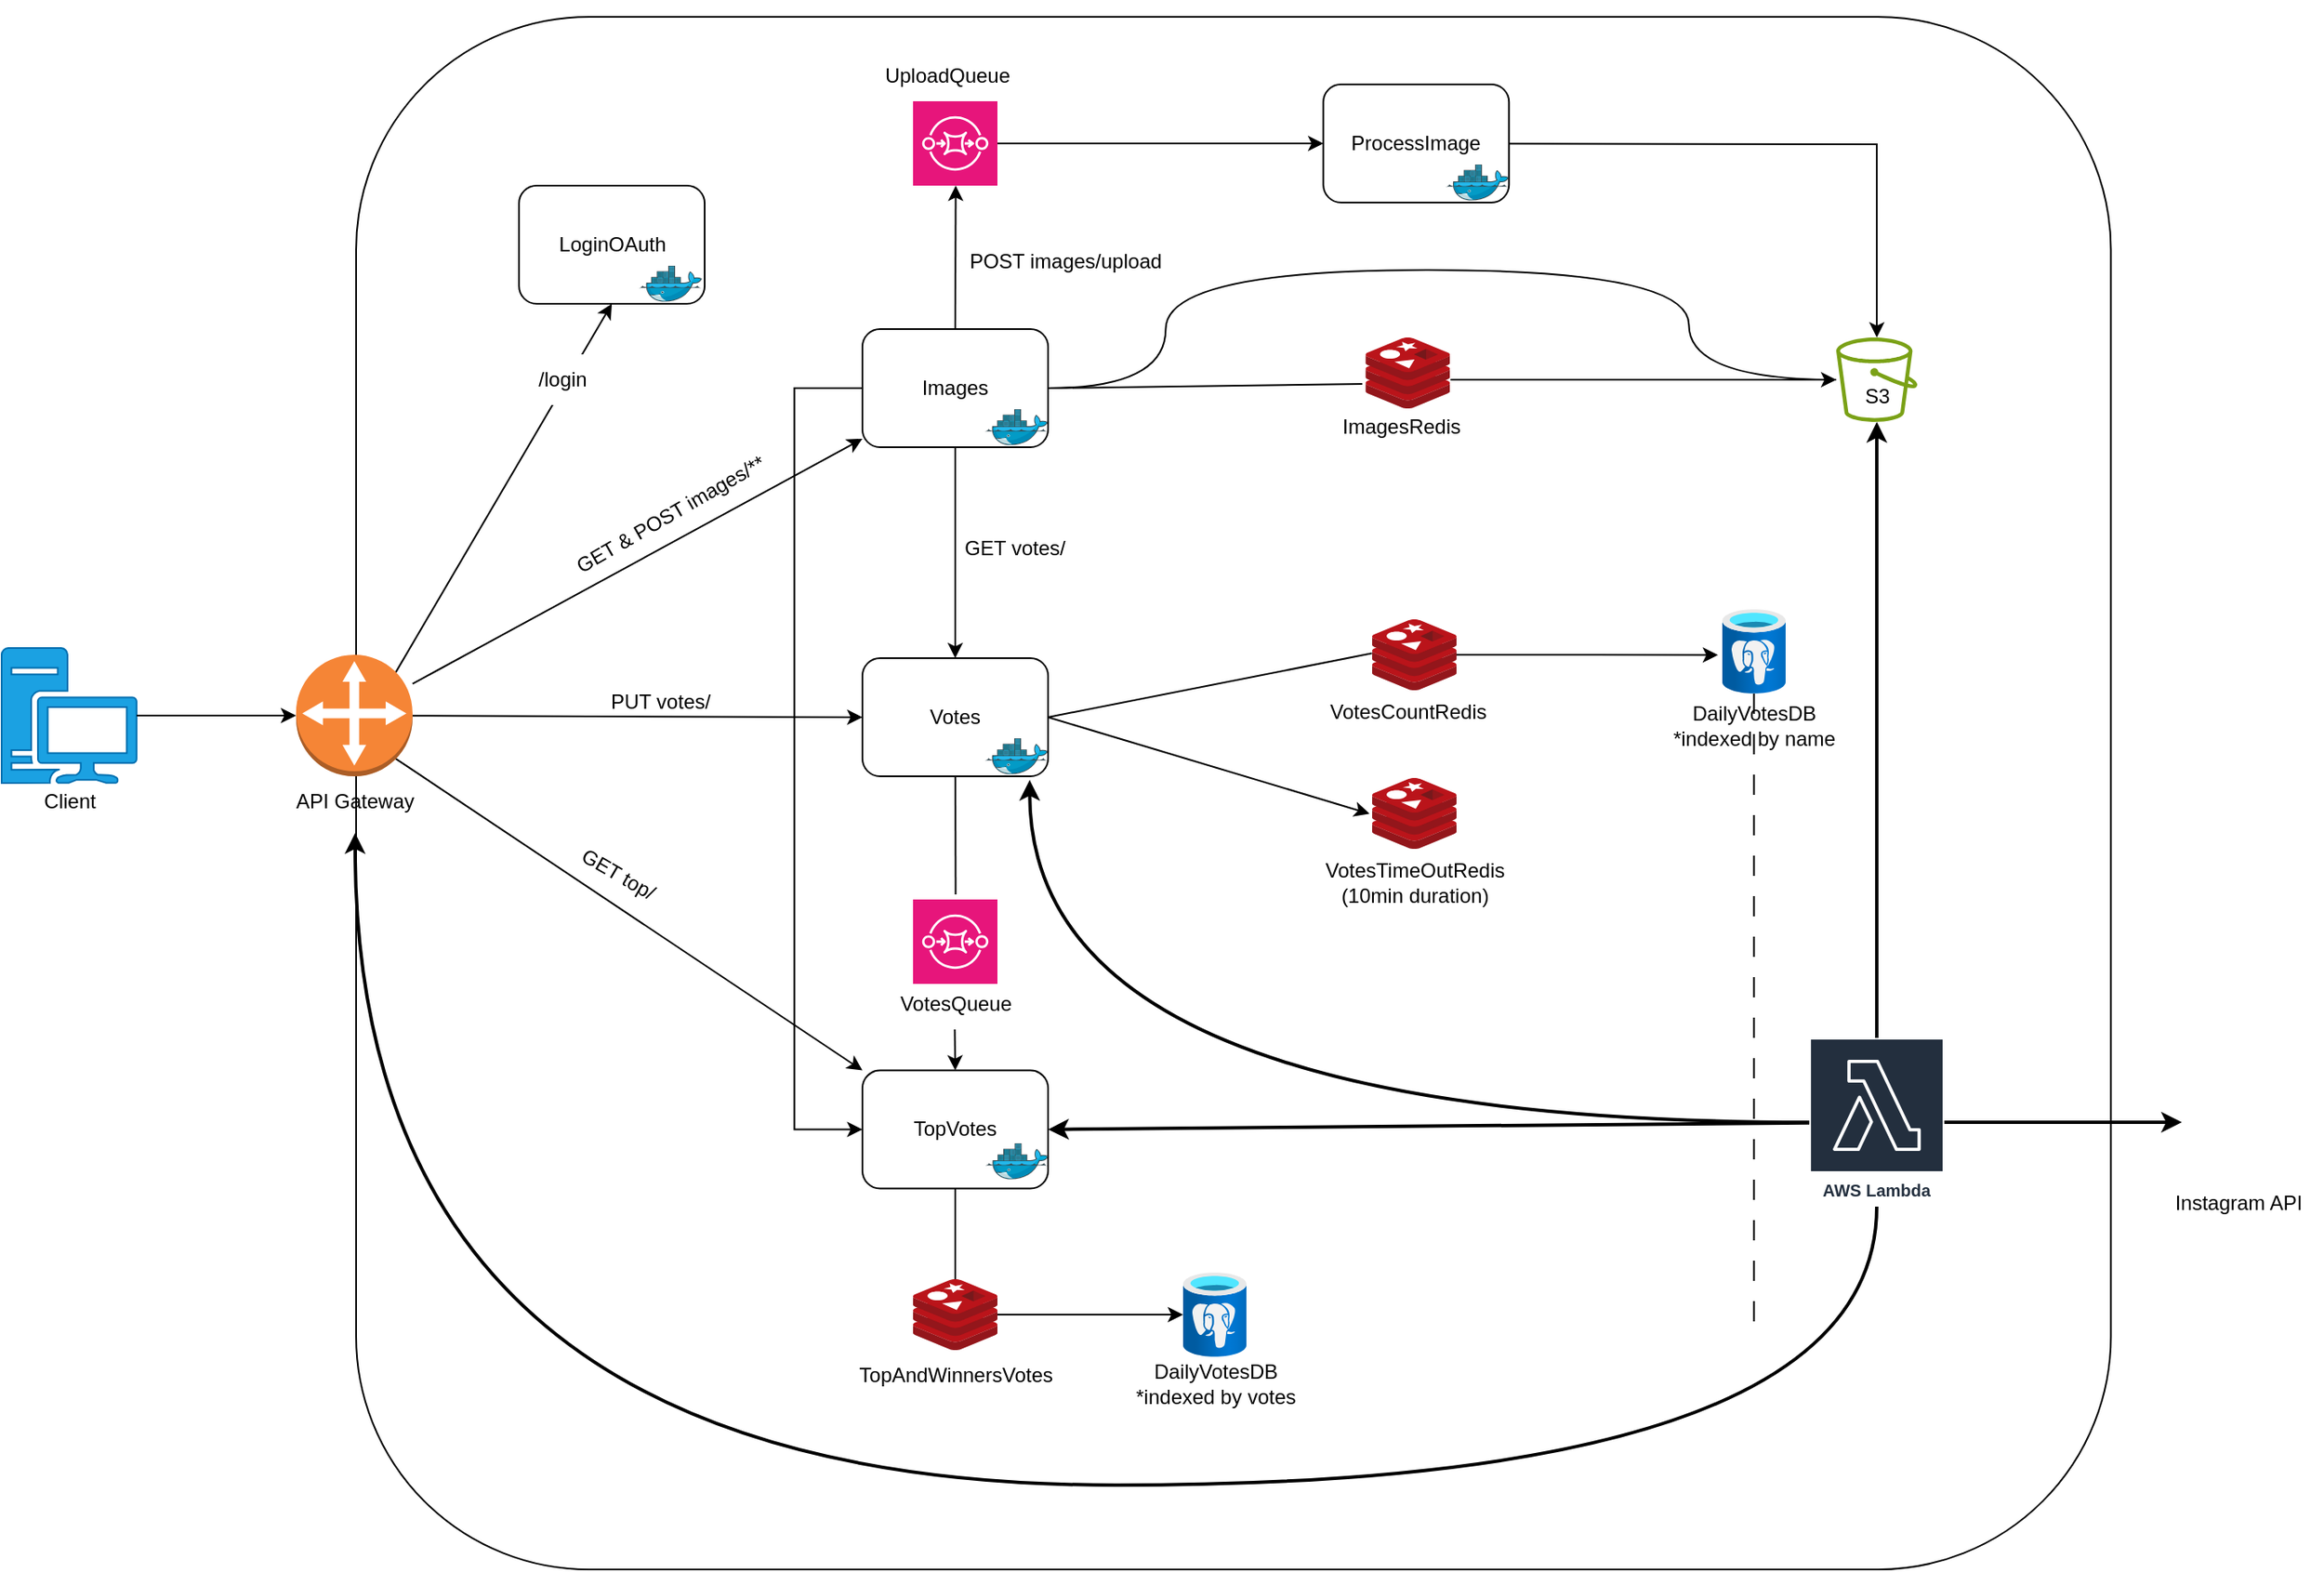 <mxfile version="24.4.8" type="device">
  <diagram name="Page-1" id="ggSMP1JoKQovZguKXl3D">
    <mxGraphModel dx="1985" dy="818" grid="1" gridSize="10" guides="1" tooltips="1" connect="1" arrows="1" fold="1" page="1" pageScale="1" pageWidth="850" pageHeight="1100" math="0" shadow="0">
      <root>
        <mxCell id="0" />
        <mxCell id="1" parent="0" />
        <mxCell id="RhFUJWCJUAIqDznSctkM-1" value="" style="rounded=1;whiteSpace=wrap;html=1;fillColor=none;" vertex="1" parent="1">
          <mxGeometry x="380" y="1210" width="1039.72" height="920" as="geometry" />
        </mxCell>
        <mxCell id="RhFUJWCJUAIqDznSctkM-2" value="" style="sketch=0;aspect=fixed;pointerEvents=1;shadow=0;dashed=0;html=1;strokeColor=#006EAF;labelPosition=center;verticalLabelPosition=bottom;verticalAlign=top;align=center;fillColor=#1ba1e2;shape=mxgraph.mscae.enterprise.workstation_client;fontColor=#ffffff;" vertex="1" parent="1">
          <mxGeometry x="170.0" y="1584" width="80" height="80" as="geometry" />
        </mxCell>
        <mxCell id="RhFUJWCJUAIqDznSctkM-3" style="edgeStyle=none;rounded=0;orthogonalLoop=1;jettySize=auto;html=1;exitX=0.855;exitY=0.145;exitDx=0;exitDy=0;exitPerimeter=0;entryX=0.5;entryY=1;entryDx=0;entryDy=0;" edge="1" parent="1" source="RhFUJWCJUAIqDznSctkM-61" target="RhFUJWCJUAIqDznSctkM-27">
          <mxGeometry relative="1" as="geometry">
            <mxPoint x="483.279" y="1400" as="targetPoint" />
          </mxGeometry>
        </mxCell>
        <mxCell id="RhFUJWCJUAIqDznSctkM-4" style="rounded=0;orthogonalLoop=1;jettySize=auto;html=1;entryX=0;entryY=0.5;entryDx=0;entryDy=0;" edge="1" parent="1" source="RhFUJWCJUAIqDznSctkM-61" target="RhFUJWCJUAIqDznSctkM-35">
          <mxGeometry relative="1" as="geometry" />
        </mxCell>
        <mxCell id="RhFUJWCJUAIqDznSctkM-5" style="edgeStyle=none;rounded=0;orthogonalLoop=1;jettySize=auto;html=1;exitX=0.855;exitY=0.855;exitDx=0;exitDy=0;exitPerimeter=0;entryX=0;entryY=0;entryDx=0;entryDy=0;" edge="1" parent="1" source="RhFUJWCJUAIqDznSctkM-61" target="RhFUJWCJUAIqDznSctkM-52">
          <mxGeometry relative="1" as="geometry" />
        </mxCell>
        <mxCell id="RhFUJWCJUAIqDznSctkM-6" value="API Gateway" style="text;html=1;align=center;verticalAlign=middle;resizable=0;points=[];autosize=1;strokeColor=none;fillColor=none;" vertex="1" parent="1">
          <mxGeometry x="333.96" y="1660" width="90" height="30" as="geometry" />
        </mxCell>
        <mxCell id="RhFUJWCJUAIqDznSctkM-7" style="edgeStyle=orthogonalEdgeStyle;rounded=0;orthogonalLoop=1;jettySize=auto;html=1;entryX=0;entryY=0.5;entryDx=0;entryDy=0;entryPerimeter=0;" edge="1" parent="1" source="RhFUJWCJUAIqDznSctkM-2" target="RhFUJWCJUAIqDznSctkM-61">
          <mxGeometry relative="1" as="geometry" />
        </mxCell>
        <mxCell id="RhFUJWCJUAIqDznSctkM-8" style="edgeStyle=none;rounded=0;orthogonalLoop=1;jettySize=auto;html=1;exitX=1;exitY=0.5;exitDx=0;exitDy=0;exitPerimeter=0;entryX=0;entryY=0.5;entryDx=0;entryDy=0;" edge="1" parent="1" source="RhFUJWCJUAIqDznSctkM-22" target="RhFUJWCJUAIqDznSctkM-29">
          <mxGeometry relative="1" as="geometry">
            <mxPoint x="907" y="1285" as="targetPoint" />
            <mxPoint x="818.572" y="1260" as="sourcePoint" />
          </mxGeometry>
        </mxCell>
        <mxCell id="RhFUJWCJUAIqDznSctkM-9" style="edgeStyle=none;rounded=0;orthogonalLoop=1;jettySize=auto;html=1;exitX=0.5;exitY=0;exitDx=0;exitDy=0;" edge="1" parent="1" source="RhFUJWCJUAIqDznSctkM-39">
          <mxGeometry relative="1" as="geometry">
            <mxPoint x="735.28" y="1310" as="targetPoint" />
            <mxPoint x="735.28" y="1380" as="sourcePoint" />
          </mxGeometry>
        </mxCell>
        <mxCell id="RhFUJWCJUAIqDznSctkM-10" value="" style="sketch=0;outlineConnect=0;fontColor=#232F3E;gradientColor=none;fillColor=#7AA116;strokeColor=none;dashed=0;verticalLabelPosition=bottom;verticalAlign=top;align=center;html=1;fontSize=12;fontStyle=0;aspect=fixed;pointerEvents=1;shape=mxgraph.aws4.bucket;strokeWidth=3;" vertex="1" parent="1">
          <mxGeometry x="1257" y="1400" width="48.08" height="50" as="geometry" />
        </mxCell>
        <mxCell id="RhFUJWCJUAIqDznSctkM-11" value="S3" style="text;html=1;align=center;verticalAlign=middle;resizable=0;points=[];autosize=1;strokeColor=none;fillColor=none;" vertex="1" parent="1">
          <mxGeometry x="1261.04" y="1420" width="40" height="30" as="geometry" />
        </mxCell>
        <mxCell id="RhFUJWCJUAIqDznSctkM-12" value="DailyVotesDB&lt;div&gt;*indexed by name&lt;/div&gt;" style="text;html=1;align=center;verticalAlign=middle;resizable=0;points=[];autosize=1;strokeColor=none;fillColor=none;" vertex="1" parent="1">
          <mxGeometry x="1148.25" y="1610" width="120" height="40" as="geometry" />
        </mxCell>
        <mxCell id="RhFUJWCJUAIqDznSctkM-13" style="rounded=0;orthogonalLoop=1;jettySize=auto;html=1;entryX=-0.004;entryY=0.48;entryDx=0;entryDy=0;entryPerimeter=0;exitX=1;exitY=0.5;exitDx=0;exitDy=0;endArrow=none;endFill=0;" edge="1" parent="1" source="RhFUJWCJUAIqDznSctkM-35" target="RhFUJWCJUAIqDznSctkM-70">
          <mxGeometry relative="1" as="geometry">
            <mxPoint x="867" y="1680" as="targetPoint" />
            <mxPoint x="822" y="1635.365" as="sourcePoint" />
          </mxGeometry>
        </mxCell>
        <mxCell id="RhFUJWCJUAIqDznSctkM-14" style="edgeStyle=none;rounded=0;orthogonalLoop=1;jettySize=auto;html=1;entryX=1;entryY=0.5;entryDx=0;entryDy=0;flowAnimation=0;startArrow=none;startFill=0;endArrow=classic;endFill=1;strokeWidth=2;" edge="1" parent="1" source="RhFUJWCJUAIqDznSctkM-50" target="RhFUJWCJUAIqDznSctkM-52">
          <mxGeometry relative="1" as="geometry">
            <mxPoint x="735" y="1710" as="targetPoint" />
            <mxPoint x="735.28" y="1748" as="sourcePoint" />
          </mxGeometry>
        </mxCell>
        <mxCell id="RhFUJWCJUAIqDznSctkM-15" value="Client" style="text;html=1;align=center;verticalAlign=middle;resizable=0;points=[];autosize=1;strokeColor=none;fillColor=none;" vertex="1" parent="1">
          <mxGeometry x="185.0" y="1660" width="50" height="30" as="geometry" />
        </mxCell>
        <mxCell id="RhFUJWCJUAIqDznSctkM-16" style="edgeStyle=orthogonalEdgeStyle;rounded=0;orthogonalLoop=1;jettySize=auto;html=1;" edge="1" parent="1" target="RhFUJWCJUAIqDznSctkM-10">
          <mxGeometry relative="1" as="geometry">
            <mxPoint x="1016.44" y="1285" as="sourcePoint" />
          </mxGeometry>
        </mxCell>
        <mxCell id="RhFUJWCJUAIqDznSctkM-17" style="edgeStyle=none;rounded=0;orthogonalLoop=1;jettySize=auto;html=1;exitX=0.5;exitY=1;exitDx=0;exitDy=0;entryX=0.5;entryY=0;entryDx=0;entryDy=0;" edge="1" parent="1" source="RhFUJWCJUAIqDznSctkM-39" target="RhFUJWCJUAIqDznSctkM-35">
          <mxGeometry relative="1" as="geometry">
            <mxPoint x="735.093" y="1571" as="sourcePoint" />
            <mxPoint x="734.94" y="1601" as="targetPoint" />
          </mxGeometry>
        </mxCell>
        <mxCell id="RhFUJWCJUAIqDznSctkM-18" style="edgeStyle=none;rounded=0;orthogonalLoop=1;jettySize=auto;html=1;" edge="1" parent="1" source="RhFUJWCJUAIqDznSctkM-61" target="RhFUJWCJUAIqDznSctkM-39">
          <mxGeometry relative="1" as="geometry">
            <mxPoint x="640" y="1535" as="targetPoint" />
            <mxPoint x="260" y="1690" as="sourcePoint" />
          </mxGeometry>
        </mxCell>
        <mxCell id="RhFUJWCJUAIqDznSctkM-19" style="rounded=0;orthogonalLoop=1;jettySize=auto;html=1;exitX=1.007;exitY=0.595;exitDx=0;exitDy=0;exitPerimeter=0;" edge="1" parent="1" source="RhFUJWCJUAIqDznSctkM-69" target="RhFUJWCJUAIqDznSctkM-10">
          <mxGeometry relative="1" as="geometry" />
        </mxCell>
        <mxCell id="RhFUJWCJUAIqDznSctkM-20" style="edgeStyle=none;rounded=0;orthogonalLoop=1;jettySize=auto;html=1;entryX=-0.038;entryY=0.656;entryDx=0;entryDy=0;entryPerimeter=0;exitX=1;exitY=0.5;exitDx=0;exitDy=0;endArrow=none;endFill=0;" edge="1" parent="1" source="RhFUJWCJUAIqDznSctkM-39" target="RhFUJWCJUAIqDznSctkM-69">
          <mxGeometry relative="1" as="geometry">
            <mxPoint x="820.75" y="1534.96" as="sourcePoint" />
            <mxPoint x="919.23" y="1534.758" as="targetPoint" />
          </mxGeometry>
        </mxCell>
        <mxCell id="RhFUJWCJUAIqDznSctkM-21" style="edgeStyle=orthogonalEdgeStyle;rounded=0;orthogonalLoop=1;jettySize=auto;html=1;entryX=-0.067;entryY=0.542;entryDx=0;entryDy=0;entryPerimeter=0;" edge="1" parent="1" source="RhFUJWCJUAIqDznSctkM-70" target="RhFUJWCJUAIqDznSctkM-24">
          <mxGeometry relative="1" as="geometry">
            <mxPoint x="1037" y="1638" as="targetPoint" />
          </mxGeometry>
        </mxCell>
        <mxCell id="RhFUJWCJUAIqDznSctkM-22" value="" style="points=[[0,0,0],[0.25,0,0],[0.5,0,0],[0.75,0,0],[1,0,0],[0,1,0],[0.25,1,0],[0.5,1,0],[0.75,1,0],[1,1,0],[0,0.25,0],[0,0.5,0],[0,0.75,0],[1,0.25,0],[1,0.5,0],[1,0.75,0]];outlineConnect=0;fontColor=#232F3E;fillColor=#E7157B;strokeColor=#ffffff;dashed=0;verticalLabelPosition=bottom;verticalAlign=top;align=center;html=1;fontSize=12;fontStyle=0;aspect=fixed;shape=mxgraph.aws4.resourceIcon;resIcon=mxgraph.aws4.sqs;perimeter=rectanglePerimeter;gradientColor=none;fillStyle=auto;labelPadding=0;" vertex="1" parent="1">
          <mxGeometry x="710" y="1260" width="50" height="50" as="geometry" />
        </mxCell>
        <mxCell id="RhFUJWCJUAIqDznSctkM-23" style="edgeStyle=orthogonalEdgeStyle;rounded=0;orthogonalLoop=1;jettySize=auto;html=1;endArrow=none;endFill=0;dashed=1;dashPattern=12 12;" edge="1" parent="1" source="RhFUJWCJUAIqDznSctkM-24">
          <mxGeometry relative="1" as="geometry">
            <mxPoint x="1208.25" y="1990" as="targetPoint" />
          </mxGeometry>
        </mxCell>
        <mxCell id="RhFUJWCJUAIqDznSctkM-24" value="" style="image;aspect=fixed;html=1;points=[];align=center;fontSize=12;image=img/lib/azure2/databases/Azure_Database_PostgreSQL_Server.svg;" vertex="1" parent="1">
          <mxGeometry x="1189.5" y="1561" width="37.5" height="50" as="geometry" />
        </mxCell>
        <mxCell id="RhFUJWCJUAIqDznSctkM-25" value="/login" style="text;html=1;align=center;verticalAlign=middle;resizable=0;points=[];autosize=1;strokeColor=none;fillColor=default;fillStyle=auto;gradientColor=none;labelBackgroundColor=none;" vertex="1" parent="1">
          <mxGeometry x="476.53" y="1410" width="50" height="30" as="geometry" />
        </mxCell>
        <mxCell id="RhFUJWCJUAIqDznSctkM-26" value="GET &amp;amp; POST images/**" style="text;html=1;align=center;verticalAlign=middle;resizable=0;points=[];autosize=1;strokeColor=none;fillColor=none;fillStyle=auto;gradientColor=none;labelBackgroundColor=none;rotation=-30;" vertex="1" parent="1">
          <mxGeometry x="491.1" y="1490" width="150" height="30" as="geometry" />
        </mxCell>
        <mxCell id="RhFUJWCJUAIqDznSctkM-27" value="LoginOAuth" style="rounded=1;whiteSpace=wrap;html=1;verticalAlign=middle;horizontal=1;fontSize=12;labelPosition=center;verticalLabelPosition=middle;align=center;" vertex="1" parent="1">
          <mxGeometry x="476.53" y="1310" width="110" height="70" as="geometry" />
        </mxCell>
        <mxCell id="RhFUJWCJUAIqDznSctkM-28" value="" style="image;sketch=0;aspect=fixed;html=1;points=[];align=center;fontSize=12;image=img/lib/mscae/Docker.svg;clipPath=inset(0% 0% 28.57% 0%);" vertex="1" parent="1">
          <mxGeometry x="547.2" y="1357.32" width="37.8" height="22.68" as="geometry" />
        </mxCell>
        <mxCell id="RhFUJWCJUAIqDznSctkM-29" value="ProcessImage" style="rounded=1;whiteSpace=wrap;html=1;verticalAlign=middle;horizontal=1;fontSize=12;labelPosition=center;verticalLabelPosition=middle;align=center;" vertex="1" parent="1">
          <mxGeometry x="953.1" y="1250" width="110" height="70" as="geometry" />
        </mxCell>
        <mxCell id="RhFUJWCJUAIqDznSctkM-30" value="" style="image;sketch=0;aspect=fixed;html=1;points=[];align=center;fontSize=12;image=img/lib/mscae/Docker.svg;clipPath=inset(0% 0% 28.57% 0%);" vertex="1" parent="1">
          <mxGeometry x="1025.3" y="1297.32" width="37.8" height="22.68" as="geometry" />
        </mxCell>
        <mxCell id="RhFUJWCJUAIqDznSctkM-31" style="edgeStyle=orthogonalEdgeStyle;rounded=0;orthogonalLoop=1;jettySize=auto;html=1;strokeWidth=2;entryX=0;entryY=0.5;entryDx=0;entryDy=0;" edge="1" parent="1" source="RhFUJWCJUAIqDznSctkM-50" target="RhFUJWCJUAIqDznSctkM-32">
          <mxGeometry relative="1" as="geometry">
            <mxPoint x="735.31" y="1818" as="sourcePoint" />
          </mxGeometry>
        </mxCell>
        <mxCell id="RhFUJWCJUAIqDznSctkM-32" value="" style="shape=image;verticalLabelPosition=bottom;labelBackgroundColor=default;verticalAlign=top;aspect=fixed;imageAspect=0;image=https://i.pinimg.com/736x/24/37/73/2437730f7e3a5705e205e67fa2cd1020.jpg;clipPath=inset(0% 15.33% 0% 15.33% round 49%);" vertex="1" parent="1">
          <mxGeometry x="1461.83" y="1831.95" width="65.78" height="66.1" as="geometry" />
        </mxCell>
        <mxCell id="RhFUJWCJUAIqDznSctkM-33" value="Instagram API" style="text;html=1;align=center;verticalAlign=middle;resizable=0;points=[];autosize=1;strokeColor=none;fillColor=none;" vertex="1" parent="1">
          <mxGeometry x="1444.72" y="1898.05" width="100" height="30" as="geometry" />
        </mxCell>
        <mxCell id="RhFUJWCJUAIqDznSctkM-34" style="edgeStyle=none;rounded=0;orthogonalLoop=1;jettySize=auto;html=1;endArrow=none;endFill=0;" edge="1" parent="1" source="RhFUJWCJUAIqDznSctkM-35">
          <mxGeometry relative="1" as="geometry">
            <mxPoint x="735.226" y="1730" as="targetPoint" />
          </mxGeometry>
        </mxCell>
        <mxCell id="RhFUJWCJUAIqDznSctkM-35" value="Votes" style="rounded=1;whiteSpace=wrap;html=1;verticalAlign=middle;horizontal=1;fontSize=12;labelPosition=center;verticalLabelPosition=middle;align=center;" vertex="1" parent="1">
          <mxGeometry x="680" y="1590" width="110" height="70" as="geometry" />
        </mxCell>
        <mxCell id="RhFUJWCJUAIqDznSctkM-36" value="" style="image;sketch=0;aspect=fixed;html=1;points=[];align=center;fontSize=12;image=img/lib/mscae/Docker.svg;clipPath=inset(0% 0% 28.57% 0%);" vertex="1" parent="1">
          <mxGeometry x="752.2" y="1637.32" width="37.8" height="22.68" as="geometry" />
        </mxCell>
        <mxCell id="RhFUJWCJUAIqDznSctkM-37" style="edgeStyle=orthogonalEdgeStyle;rounded=0;orthogonalLoop=1;jettySize=auto;html=1;entryX=0;entryY=0.5;entryDx=0;entryDy=0;" edge="1" parent="1" source="RhFUJWCJUAIqDznSctkM-39" target="RhFUJWCJUAIqDznSctkM-52">
          <mxGeometry relative="1" as="geometry">
            <Array as="points">
              <mxPoint x="639.72" y="1430" />
              <mxPoint x="639.72" y="1869" />
            </Array>
          </mxGeometry>
        </mxCell>
        <mxCell id="RhFUJWCJUAIqDznSctkM-38" style="edgeStyle=orthogonalEdgeStyle;curved=1;rounded=0;orthogonalLoop=1;jettySize=auto;html=1;exitX=1;exitY=0.5;exitDx=0;exitDy=0;endArrow=none;endFill=0;" edge="1" parent="1" source="RhFUJWCJUAIqDznSctkM-39" target="RhFUJWCJUAIqDznSctkM-10">
          <mxGeometry relative="1" as="geometry">
            <mxPoint x="1259.72" y="1425" as="targetPoint" />
            <Array as="points">
              <mxPoint x="859.72" y="1430" />
              <mxPoint x="859.72" y="1360" />
              <mxPoint x="1169.72" y="1360" />
              <mxPoint x="1169.72" y="1425" />
            </Array>
          </mxGeometry>
        </mxCell>
        <mxCell id="RhFUJWCJUAIqDznSctkM-39" value="Images" style="rounded=1;whiteSpace=wrap;html=1;verticalAlign=middle;horizontal=1;fontSize=12;labelPosition=center;verticalLabelPosition=middle;align=center;" vertex="1" parent="1">
          <mxGeometry x="680" y="1395" width="110" height="70" as="geometry" />
        </mxCell>
        <mxCell id="RhFUJWCJUAIqDznSctkM-40" value="" style="image;sketch=0;aspect=fixed;html=1;points=[];align=center;fontSize=12;image=img/lib/mscae/Docker.svg;clipPath=inset(0% 0% 28.57% 0%);" vertex="1" parent="1">
          <mxGeometry x="752.2" y="1442.32" width="37.8" height="22.68" as="geometry" />
        </mxCell>
        <mxCell id="RhFUJWCJUAIqDznSctkM-41" value="" style="shape=image;verticalLabelPosition=bottom;labelBackgroundColor=default;verticalAlign=top;aspect=fixed;imageAspect=0;image=https://images.ctfassets.net/o7xu9whrs0u9/3uG091zmEoX1cjHjQbPocD/ff3ec81b68d2c338fee0384c8ee37ca2/zipkin-logo.jpg;clipPath=inset(21.67% 28.33% 35.33% 29.67% round 49%);" vertex="1" parent="1">
          <mxGeometry x="364.15" y="1247.85" width="60.7" height="62.15" as="geometry" />
        </mxCell>
        <mxCell id="RhFUJWCJUAIqDznSctkM-42" value="" style="shape=image;verticalLabelPosition=bottom;labelBackgroundColor=default;verticalAlign=top;aspect=fixed;imageAspect=0;image=https://dvoconsult.com/wp-content/uploads/2019/05/kubernetes-1024x536.jpg;clipPath=inset(9.24% 26.33% 3.5% 25.67% round 44%);" vertex="1" parent="1">
          <mxGeometry x="413.46" y="1200" width="63.07" height="60" as="geometry" />
        </mxCell>
        <mxCell id="RhFUJWCJUAIqDznSctkM-43" value="&lt;div&gt;VotesCountRedis&lt;/div&gt;" style="text;html=1;align=center;verticalAlign=middle;resizable=0;points=[];autosize=1;strokeColor=none;fillColor=none;" vertex="1" parent="1">
          <mxGeometry x="943.1" y="1607.32" width="120" height="30" as="geometry" />
        </mxCell>
        <mxCell id="RhFUJWCJUAIqDznSctkM-44" value="ImagesRedis" style="text;html=1;align=center;verticalAlign=middle;resizable=0;points=[];autosize=1;strokeColor=none;fillColor=none;" vertex="1" parent="1">
          <mxGeometry x="953.75" y="1438.34" width="90" height="30" as="geometry" />
        </mxCell>
        <mxCell id="RhFUJWCJUAIqDznSctkM-45" value="" style="image;sketch=0;aspect=fixed;html=1;points=[];align=center;fontSize=12;image=img/lib/mscae/Cache_Redis_Product.svg;" vertex="1" parent="1">
          <mxGeometry x="982" y="1661" width="50" height="42" as="geometry" />
        </mxCell>
        <mxCell id="RhFUJWCJUAIqDznSctkM-46" value="&lt;div&gt;VotesTimeOutRedis&lt;/div&gt;&lt;div&gt;(10min duration)&lt;/div&gt;" style="text;html=1;align=center;verticalAlign=middle;resizable=0;points=[];autosize=1;strokeColor=none;fillColor=none;" vertex="1" parent="1">
          <mxGeometry x="942" y="1703" width="130" height="40" as="geometry" />
        </mxCell>
        <mxCell id="RhFUJWCJUAIqDznSctkM-47" value="PUT votes/" style="text;html=1;align=center;verticalAlign=middle;resizable=0;points=[];autosize=1;strokeColor=none;fillColor=none;fillStyle=auto;gradientColor=none;labelBackgroundColor=none;rotation=0;" vertex="1" parent="1">
          <mxGeometry x="520" y="1601" width="80" height="30" as="geometry" />
        </mxCell>
        <mxCell id="RhFUJWCJUAIqDznSctkM-48" style="rounded=0;orthogonalLoop=1;jettySize=auto;html=1;exitX=1;exitY=0.5;exitDx=0;exitDy=0;entryX=-0.031;entryY=0.504;entryDx=0;entryDy=0;entryPerimeter=0;" edge="1" parent="1" source="RhFUJWCJUAIqDznSctkM-35" target="RhFUJWCJUAIqDznSctkM-45">
          <mxGeometry relative="1" as="geometry" />
        </mxCell>
        <mxCell id="RhFUJWCJUAIqDznSctkM-49" style="edgeStyle=none;rounded=0;orthogonalLoop=1;jettySize=auto;html=1;strokeWidth=2;" edge="1" parent="1" source="RhFUJWCJUAIqDznSctkM-50" target="RhFUJWCJUAIqDznSctkM-10">
          <mxGeometry relative="1" as="geometry" />
        </mxCell>
        <mxCell id="RhFUJWCJUAIqDznSctkM-50" value="AWS Lambda" style="sketch=0;outlineConnect=0;fontColor=#232F3E;gradientColor=none;strokeColor=#ffffff;fillColor=#232F3E;dashed=0;verticalLabelPosition=middle;verticalAlign=bottom;align=center;html=1;whiteSpace=wrap;fontSize=10;fontStyle=1;spacing=3;shape=mxgraph.aws4.productIcon;prIcon=mxgraph.aws4.lambda;" vertex="1" parent="1">
          <mxGeometry x="1241.04" y="1815" width="80" height="100" as="geometry" />
        </mxCell>
        <mxCell id="RhFUJWCJUAIqDznSctkM-51" style="edgeStyle=none;rounded=0;orthogonalLoop=1;jettySize=auto;html=1;exitX=0.5;exitY=1;exitDx=0;exitDy=0;endArrow=none;endFill=0;" edge="1" parent="1" source="RhFUJWCJUAIqDznSctkM-52" target="RhFUJWCJUAIqDznSctkM-71">
          <mxGeometry relative="1" as="geometry" />
        </mxCell>
        <mxCell id="RhFUJWCJUAIqDznSctkM-52" value="TopVotes" style="rounded=1;whiteSpace=wrap;html=1;verticalAlign=middle;horizontal=1;fontSize=12;labelPosition=center;verticalLabelPosition=middle;align=center;" vertex="1" parent="1">
          <mxGeometry x="680" y="1834.27" width="110" height="70" as="geometry" />
        </mxCell>
        <mxCell id="RhFUJWCJUAIqDznSctkM-53" value="" style="image;aspect=fixed;html=1;points=[];align=center;fontSize=12;image=img/lib/azure2/databases/Azure_Database_PostgreSQL_Server.svg;" vertex="1" parent="1">
          <mxGeometry x="870" y="1954" width="37.5" height="50" as="geometry" />
        </mxCell>
        <mxCell id="RhFUJWCJUAIqDznSctkM-54" style="edgeStyle=orthogonalEdgeStyle;rounded=0;orthogonalLoop=1;jettySize=auto;html=1;exitX=0.5;exitY=1;exitDx=0;exitDy=0;exitPerimeter=0;entryX=0.5;entryY=0;entryDx=0;entryDy=0;" edge="1" parent="1" source="RhFUJWCJUAIqDznSctkM-75" target="RhFUJWCJUAIqDznSctkM-52">
          <mxGeometry relative="1" as="geometry">
            <mxPoint x="735.28" y="1780" as="sourcePoint" />
          </mxGeometry>
        </mxCell>
        <mxCell id="RhFUJWCJUAIqDznSctkM-55" style="edgeStyle=none;rounded=0;orthogonalLoop=1;jettySize=auto;html=1;" edge="1" parent="1" source="RhFUJWCJUAIqDznSctkM-71" target="RhFUJWCJUAIqDznSctkM-53">
          <mxGeometry relative="1" as="geometry" />
        </mxCell>
        <mxCell id="RhFUJWCJUAIqDznSctkM-56" value="TopAndWinnersVotes" style="text;html=1;align=center;verticalAlign=middle;resizable=0;points=[];autosize=1;strokeColor=none;fillColor=none;" vertex="1" parent="1">
          <mxGeometry x="665" y="2000" width="140" height="30" as="geometry" />
        </mxCell>
        <mxCell id="RhFUJWCJUAIqDznSctkM-57" value="GET top/" style="text;html=1;align=center;verticalAlign=middle;resizable=0;points=[];autosize=1;strokeColor=none;fillColor=none;fillStyle=auto;gradientColor=none;labelBackgroundColor=none;rotation=30;" vertex="1" parent="1">
          <mxGeometry x="500" y="1703" width="70" height="30" as="geometry" />
        </mxCell>
        <mxCell id="RhFUJWCJUAIqDznSctkM-58" value="" style="image;sketch=0;aspect=fixed;html=1;points=[];align=center;fontSize=12;image=img/lib/mscae/Docker.svg;clipPath=inset(0% 0% 28.57% 0%);" vertex="1" parent="1">
          <mxGeometry x="752.48" y="1877.32" width="37.8" height="22.68" as="geometry" />
        </mxCell>
        <mxCell id="RhFUJWCJUAIqDznSctkM-59" value="UploadQueue" style="text;html=1;align=center;verticalAlign=middle;resizable=0;points=[];autosize=1;strokeColor=none;fillColor=none;" vertex="1" parent="1">
          <mxGeometry x="680" y="1230" width="100" height="30" as="geometry" />
        </mxCell>
        <mxCell id="RhFUJWCJUAIqDznSctkM-60" value="POST images/upload" style="text;html=1;align=center;verticalAlign=middle;resizable=0;points=[];autosize=1;strokeColor=none;fillColor=none;" vertex="1" parent="1">
          <mxGeometry x="730" y="1340" width="140" height="30" as="geometry" />
        </mxCell>
        <mxCell id="RhFUJWCJUAIqDznSctkM-61" value="" style="outlineConnect=0;dashed=0;verticalLabelPosition=bottom;verticalAlign=top;align=center;html=1;shape=mxgraph.aws3.customer_gateway;fillColor=#F58536;gradientColor=none;" vertex="1" parent="1">
          <mxGeometry x="344.46" y="1588" width="69" height="72" as="geometry" />
        </mxCell>
        <mxCell id="RhFUJWCJUAIqDznSctkM-62" value="GET votes/" style="text;html=1;align=center;verticalAlign=middle;resizable=0;points=[];autosize=1;strokeColor=none;fillColor=none;" vertex="1" parent="1">
          <mxGeometry x="730" y="1510" width="80" height="30" as="geometry" />
        </mxCell>
        <mxCell id="RhFUJWCJUAIqDznSctkM-63" value="DailyVotesDB&lt;div&gt;*indexed by votes&lt;/div&gt;" style="text;html=1;align=center;verticalAlign=middle;resizable=0;points=[];autosize=1;strokeColor=none;fillColor=none;" vertex="1" parent="1">
          <mxGeometry x="828.75" y="2000" width="120" height="40" as="geometry" />
        </mxCell>
        <mxCell id="RhFUJWCJUAIqDznSctkM-65" style="edgeStyle=orthogonalEdgeStyle;curved=1;rounded=0;orthogonalLoop=1;jettySize=auto;html=1;entryX=0.505;entryY=1.121;entryDx=0;entryDy=0;entryPerimeter=0;strokeWidth=2;" edge="1" parent="1" source="RhFUJWCJUAIqDznSctkM-50" target="RhFUJWCJUAIqDznSctkM-6">
          <mxGeometry relative="1" as="geometry">
            <Array as="points">
              <mxPoint x="1280.72" y="2080" />
              <mxPoint x="379.72" y="2080" />
            </Array>
          </mxGeometry>
        </mxCell>
        <mxCell id="RhFUJWCJUAIqDznSctkM-69" value="" style="image;sketch=0;aspect=fixed;html=1;points=[];align=center;fontSize=12;image=img/lib/mscae/Cache_Redis_Product.svg;" vertex="1" parent="1">
          <mxGeometry x="978.1" y="1400" width="50" height="42" as="geometry" />
        </mxCell>
        <mxCell id="RhFUJWCJUAIqDznSctkM-70" value="" style="image;sketch=0;aspect=fixed;html=1;points=[];align=center;fontSize=12;image=img/lib/mscae/Cache_Redis_Product.svg;" vertex="1" parent="1">
          <mxGeometry x="982" y="1567" width="50" height="42" as="geometry" />
        </mxCell>
        <mxCell id="RhFUJWCJUAIqDznSctkM-71" value="" style="image;sketch=0;aspect=fixed;html=1;points=[];align=center;fontSize=12;image=img/lib/mscae/Cache_Redis_Product.svg;" vertex="1" parent="1">
          <mxGeometry x="710" y="1958" width="50" height="42" as="geometry" />
        </mxCell>
        <mxCell id="RhFUJWCJUAIqDznSctkM-72" style="edgeStyle=orthogonalEdgeStyle;curved=1;rounded=0;orthogonalLoop=1;jettySize=auto;html=1;entryX=0.901;entryY=1.031;entryDx=0;entryDy=0;entryPerimeter=0;strokeWidth=2;" edge="1" parent="1" source="RhFUJWCJUAIqDznSctkM-50" target="RhFUJWCJUAIqDznSctkM-35">
          <mxGeometry relative="1" as="geometry" />
        </mxCell>
        <mxCell id="RhFUJWCJUAIqDznSctkM-73" value="" style="points=[[0,0,0],[0.25,0,0],[0.5,0,0],[0.75,0,0],[1,0,0],[0,1,0],[0.25,1,0],[0.5,1,0],[0.75,1,0],[1,1,0],[0,0.25,0],[0,0.5,0],[0,0.75,0],[1,0.25,0],[1,0.5,0],[1,0.75,0]];outlineConnect=0;fontColor=#232F3E;fillColor=#E7157B;strokeColor=#ffffff;dashed=0;verticalLabelPosition=bottom;verticalAlign=top;align=center;html=1;fontSize=12;fontStyle=0;aspect=fixed;shape=mxgraph.aws4.resourceIcon;resIcon=mxgraph.aws4.sqs;perimeter=rectanglePerimeter;gradientColor=none;fillStyle=auto;labelPadding=0;" vertex="1" parent="1">
          <mxGeometry x="710" y="1733" width="50" height="50" as="geometry" />
        </mxCell>
        <mxCell id="RhFUJWCJUAIqDznSctkM-74" value="" style="edgeStyle=orthogonalEdgeStyle;rounded=0;orthogonalLoop=1;jettySize=auto;html=1;exitX=0.5;exitY=1;exitDx=0;exitDy=0;exitPerimeter=0;entryX=0.5;entryY=0;entryDx=0;entryDy=0;" edge="1" parent="1" target="RhFUJWCJUAIqDznSctkM-75">
          <mxGeometry relative="1" as="geometry">
            <mxPoint x="735.28" y="1780" as="sourcePoint" />
            <mxPoint x="734.72" y="1834" as="targetPoint" />
          </mxGeometry>
        </mxCell>
        <mxCell id="RhFUJWCJUAIqDznSctkM-75" value="VotesQueue" style="text;html=1;align=center;verticalAlign=middle;resizable=0;points=[];autosize=1;strokeColor=none;fillColor=none;" vertex="1" parent="1">
          <mxGeometry x="689.72" y="1780" width="90" height="30" as="geometry" />
        </mxCell>
      </root>
    </mxGraphModel>
  </diagram>
</mxfile>
